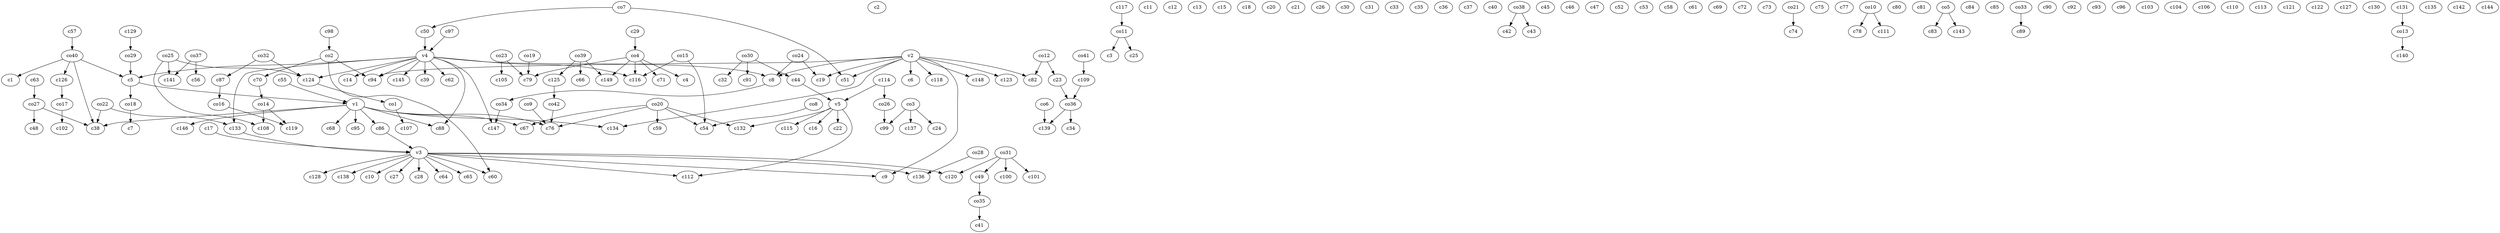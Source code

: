strict digraph  {
c1;
c2;
c3;
c4;
c5;
c6;
c7;
c8;
c9;
c10;
c11;
c12;
c13;
c14;
c15;
c16;
c17;
c18;
c19;
c20;
c21;
c22;
c23;
c24;
c25;
c26;
c27;
c28;
c29;
c30;
c31;
c32;
c33;
c34;
c35;
c36;
c37;
c38;
c39;
c40;
c41;
c42;
c43;
c44;
c45;
c46;
c47;
c48;
c49;
c50;
c51;
c52;
c53;
c54;
c55;
c56;
c57;
c58;
c59;
c60;
c61;
c62;
c63;
c64;
c65;
c66;
c67;
c68;
c69;
c70;
c71;
c72;
c73;
c74;
c75;
c76;
c77;
c78;
c79;
c80;
c81;
c82;
c83;
c84;
c85;
c86;
c87;
c88;
c89;
c90;
c91;
c92;
c93;
c94;
c95;
c96;
c97;
c98;
c99;
c100;
c101;
c102;
c103;
c104;
c105;
c106;
c107;
c108;
c109;
c110;
c111;
c112;
c113;
c114;
c115;
c116;
c117;
c118;
c119;
c120;
c121;
c122;
c123;
c124;
c125;
c126;
c127;
c128;
c129;
c130;
c131;
c132;
c133;
c134;
c135;
c136;
c137;
c138;
c139;
c140;
c141;
c142;
c143;
c144;
c145;
c146;
c147;
c148;
c149;
v1;
v2;
v3;
v4;
v5;
co1;
co2;
co3;
co4;
co5;
co6;
co7;
co8;
co9;
co10;
co11;
co12;
co13;
co14;
co15;
co16;
co17;
co18;
co19;
co20;
co21;
co22;
co23;
co24;
co25;
co26;
co27;
co28;
co29;
co30;
co31;
co32;
co33;
co34;
co35;
co36;
co37;
co38;
co39;
co40;
co41;
co42;
c5 -> v1  [weight=1];
c5 -> co18  [weight=1];
c8 -> co34  [weight=1];
c17 -> v3  [weight=1];
c23 -> co36  [weight=1];
c29 -> co4  [weight=1];
c44 -> v5  [weight=1];
c49 -> co35  [weight=1];
c50 -> v4  [weight=1];
c55 -> v1  [weight=1];
c57 -> co40  [weight=1];
c63 -> co27  [weight=1];
c70 -> co14  [weight=1];
c86 -> v3  [weight=1];
c87 -> co16  [weight=1];
c97 -> v4  [weight=1];
c98 -> co2  [weight=1];
c109 -> co36  [weight=1];
c114 -> v5  [weight=1];
c114 -> co26  [weight=1];
c117 -> co11  [weight=1];
c124 -> co1  [weight=1];
c125 -> co42  [weight=1];
c126 -> co17  [weight=1];
c129 -> co29  [weight=1];
c131 -> co13  [weight=1];
c133 -> v3  [weight=1];
v1 -> c76  [weight=1];
v1 -> c95  [weight=1];
v1 -> c68  [weight=1];
v1 -> c146  [weight=1];
v1 -> c134  [weight=1];
v1 -> c88  [weight=1];
v1 -> c38  [weight=1];
v1 -> c67  [weight=1];
v1 -> c86  [weight=1];
v2 -> c82  [weight=1];
v2 -> c6  [weight=1];
v2 -> c118  [weight=1];
v2 -> c9  [weight=1];
v2 -> c94  [weight=1];
v2 -> c148  [weight=1];
v2 -> c51  [weight=1];
v2 -> c19  [weight=1];
v2 -> c8  [weight=1];
v2 -> c134  [weight=1];
v2 -> c123  [weight=1];
v3 -> c27  [weight=1];
v3 -> c64  [weight=1];
v3 -> c28  [weight=1];
v3 -> c65  [weight=1];
v3 -> c138  [weight=1];
v3 -> c136  [weight=1];
v3 -> c10  [weight=1];
v3 -> c60  [weight=1];
v3 -> c9  [weight=1];
v3 -> c112  [weight=1];
v3 -> c128  [weight=1];
v3 -> c120  [weight=1];
v4 -> c145  [weight=1];
v4 -> c39  [weight=1];
v4 -> c94  [weight=1];
v4 -> c116  [weight=1];
v4 -> c8  [weight=1];
v4 -> c147  [weight=1];
v4 -> c62  [weight=1];
v4 -> c133  [weight=1];
v4 -> c14  [weight=1];
v4 -> c5  [weight=1];
v4 -> c124  [weight=1];
v4 -> c88  [weight=1];
v5 -> c115  [weight=1];
v5 -> c16  [weight=1];
v5 -> c22  [weight=1];
v5 -> c112  [weight=1];
v5 -> c132  [weight=1];
co1 -> c107  [weight=1];
co2 -> c94  [weight=1];
co2 -> c60  [weight=1];
co2 -> c70  [weight=1];
co3 -> c24  [weight=1];
co3 -> c137  [weight=1];
co3 -> c99  [weight=1];
co4 -> c79  [weight=1];
co4 -> c4  [weight=1];
co4 -> c116  [weight=1];
co4 -> c149  [weight=1];
co4 -> c71  [weight=1];
co5 -> c143  [weight=1];
co5 -> c83  [weight=1];
co6 -> c139  [weight=1];
co7 -> c51  [weight=1];
co7 -> c50  [weight=1];
co8 -> c54  [weight=1];
co9 -> c76  [weight=1];
co10 -> c111  [weight=1];
co10 -> c78  [weight=1];
co11 -> c25  [weight=1];
co11 -> c3  [weight=1];
co12 -> c23  [weight=1];
co12 -> c82  [weight=1];
co13 -> c140  [weight=1];
co14 -> c108  [weight=1];
co14 -> c119  [weight=1];
co15 -> c116  [weight=1];
co15 -> c54  [weight=1];
co16 -> c119  [weight=1];
co17 -> c102  [weight=1];
co18 -> c7  [weight=1];
co19 -> c79  [weight=1];
co20 -> c54  [weight=1];
co20 -> c132  [weight=1];
co20 -> c76  [weight=1];
co20 -> c59  [weight=1];
co20 -> c67  [weight=1];
co21 -> c74  [weight=1];
co22 -> c38  [weight=1];
co22 -> c133  [weight=1];
co23 -> c105  [weight=1];
co23 -> c79  [weight=1];
co24 -> c8  [weight=1];
co24 -> c19  [weight=1];
co25 -> c108  [weight=1];
co25 -> c141  [weight=1];
co25 -> c124  [weight=1];
co26 -> c99  [weight=1];
co27 -> c48  [weight=1];
co27 -> c38  [weight=1];
co28 -> c136  [weight=1];
co29 -> c5  [weight=1];
co30 -> c32  [weight=1];
co30 -> c44  [weight=1];
co30 -> c91  [weight=1];
co31 -> c49  [weight=1];
co31 -> c101  [weight=1];
co31 -> c100  [weight=1];
co31 -> c120  [weight=1];
co32 -> c87  [weight=1];
co32 -> c124  [weight=1];
co33 -> c89  [weight=1];
co34 -> c147  [weight=1];
co35 -> c41  [weight=1];
co36 -> c139  [weight=1];
co36 -> c34  [weight=1];
co37 -> c56  [weight=1];
co37 -> c141  [weight=1];
co38 -> c42  [weight=1];
co38 -> c43  [weight=1];
co39 -> c125  [weight=1];
co39 -> c66  [weight=1];
co39 -> c149  [weight=1];
co40 -> c5  [weight=1];
co40 -> c38  [weight=1];
co40 -> c126  [weight=1];
co40 -> c1  [weight=1];
co41 -> c109  [weight=1];
co42 -> c76  [weight=1];
}
